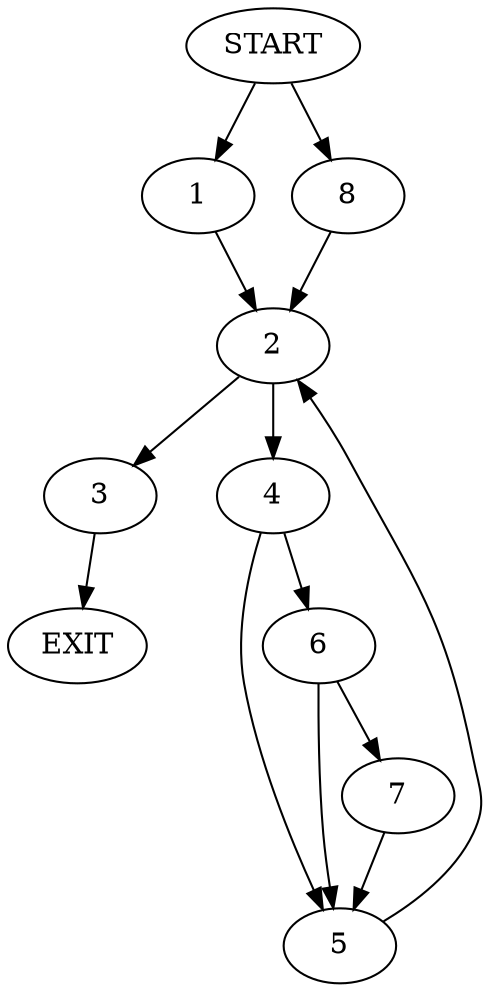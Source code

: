 digraph {
0 [label="START"]
9 [label="EXIT"]
0 -> 1
1 -> 2
2 -> 3
2 -> 4
4 -> 5
4 -> 6
3 -> 9
6 -> 7
6 -> 5
5 -> 2
7 -> 5
0 -> 8
8 -> 2
}
